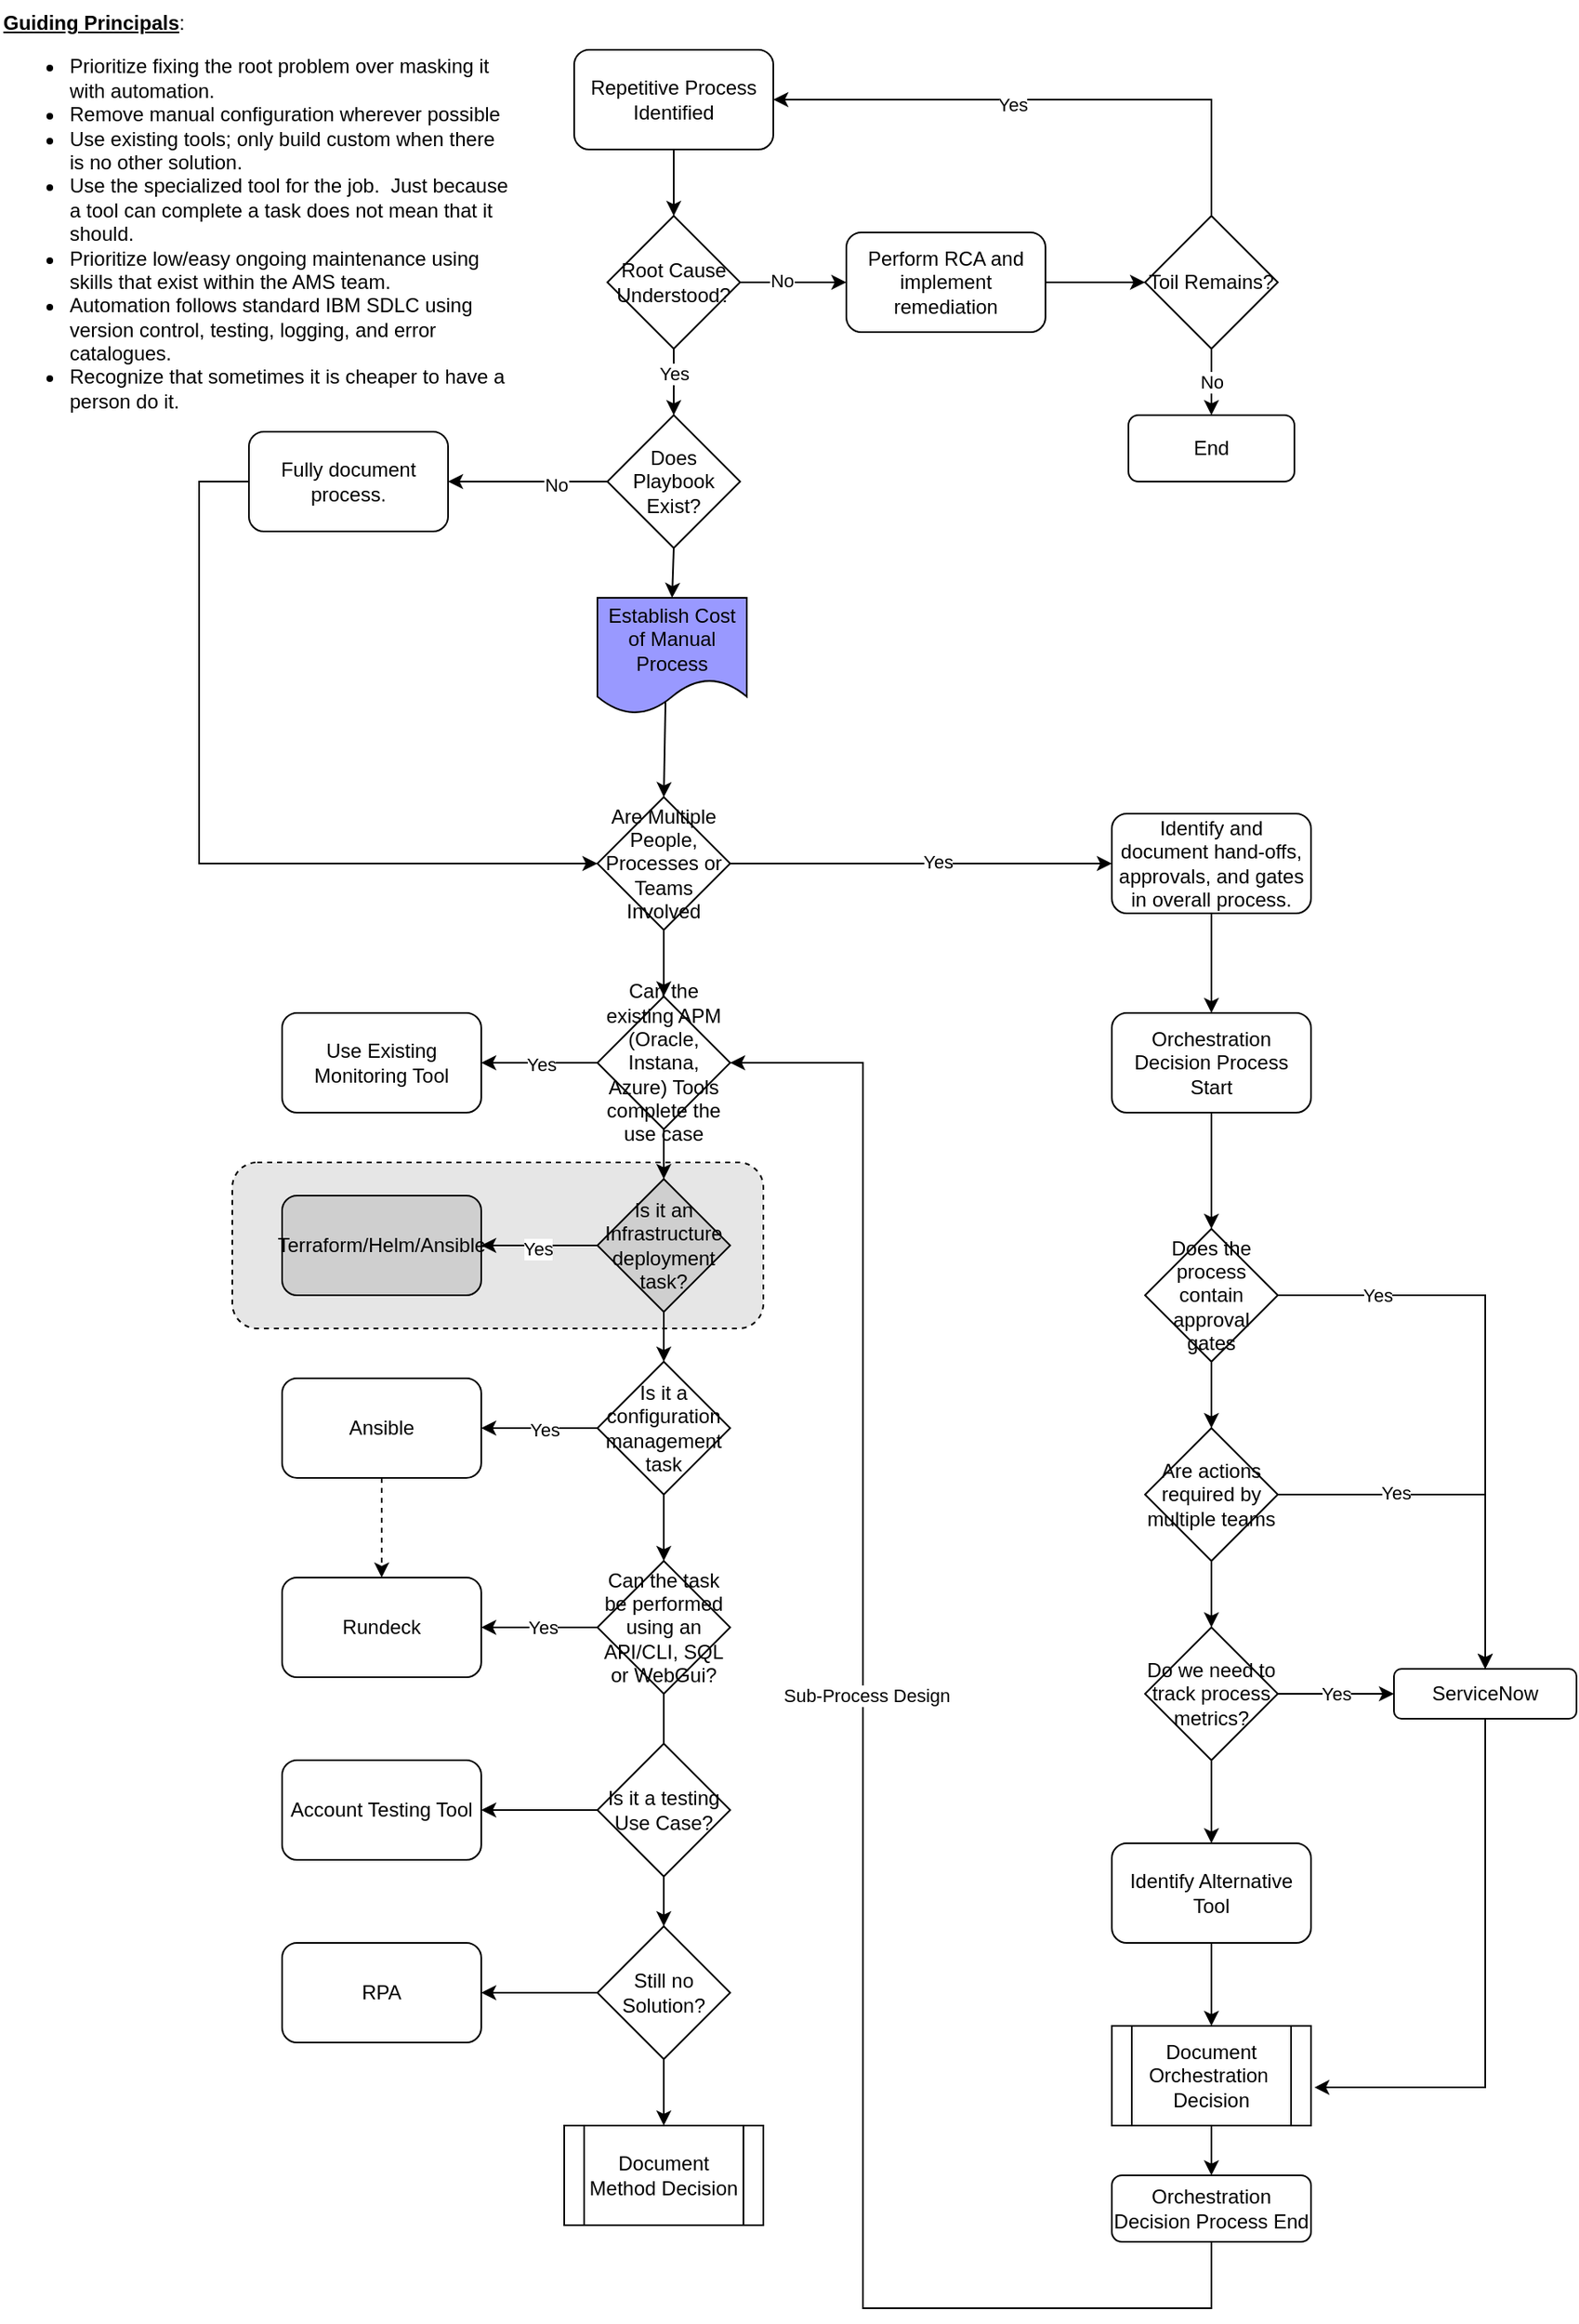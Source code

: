 <mxfile version="24.0.5" type="github">
  <diagram name="Page-1" id="RNW1sZLBK1VIWFWggggq">
    <mxGraphModel dx="1434" dy="683" grid="1" gridSize="10" guides="1" tooltips="1" connect="1" arrows="1" fold="1" page="1" pageScale="1" pageWidth="850" pageHeight="1100" math="0" shadow="0">
      <root>
        <mxCell id="0" />
        <mxCell id="1" parent="0" />
        <mxCell id="svAv-cvB3rqIrMd_7aEM-65" value="" style="rounded=1;whiteSpace=wrap;html=1;dashed=1;fillColor=#E6E6E6;" vertex="1" parent="1">
          <mxGeometry x="180" y="740" width="320" height="100" as="geometry" />
        </mxCell>
        <mxCell id="svAv-cvB3rqIrMd_7aEM-1" value="Repetitive Process Identified" style="rounded=1;whiteSpace=wrap;html=1;" vertex="1" parent="1">
          <mxGeometry x="386" y="70" width="120" height="60" as="geometry" />
        </mxCell>
        <mxCell id="svAv-cvB3rqIrMd_7aEM-2" value="Root Cause Understood?" style="rhombus;whiteSpace=wrap;html=1;" vertex="1" parent="1">
          <mxGeometry x="406" y="170" width="80" height="80" as="geometry" />
        </mxCell>
        <mxCell id="svAv-cvB3rqIrMd_7aEM-3" value="Perform RCA and implement remediation" style="rounded=1;whiteSpace=wrap;html=1;" vertex="1" parent="1">
          <mxGeometry x="550" y="180" width="120" height="60" as="geometry" />
        </mxCell>
        <mxCell id="svAv-cvB3rqIrMd_7aEM-4" value="Toil Remains?" style="rhombus;whiteSpace=wrap;html=1;" vertex="1" parent="1">
          <mxGeometry x="730" y="170" width="80" height="80" as="geometry" />
        </mxCell>
        <mxCell id="svAv-cvB3rqIrMd_7aEM-5" value="End" style="rounded=1;whiteSpace=wrap;html=1;" vertex="1" parent="1">
          <mxGeometry x="720" y="290" width="100" height="40" as="geometry" />
        </mxCell>
        <mxCell id="svAv-cvB3rqIrMd_7aEM-6" value="No" style="endArrow=classic;html=1;rounded=0;exitX=0.5;exitY=1;exitDx=0;exitDy=0;entryX=0.5;entryY=0;entryDx=0;entryDy=0;" edge="1" parent="1" source="svAv-cvB3rqIrMd_7aEM-4" target="svAv-cvB3rqIrMd_7aEM-5">
          <mxGeometry width="50" height="50" relative="1" as="geometry">
            <mxPoint x="830" y="530" as="sourcePoint" />
            <mxPoint x="880" y="480" as="targetPoint" />
          </mxGeometry>
        </mxCell>
        <mxCell id="svAv-cvB3rqIrMd_7aEM-7" value="" style="endArrow=classic;html=1;rounded=0;exitX=0.5;exitY=0;exitDx=0;exitDy=0;entryX=1;entryY=0.5;entryDx=0;entryDy=0;" edge="1" parent="1" source="svAv-cvB3rqIrMd_7aEM-4" target="svAv-cvB3rqIrMd_7aEM-1">
          <mxGeometry width="50" height="50" relative="1" as="geometry">
            <mxPoint x="800" y="110" as="sourcePoint" />
            <mxPoint x="850" y="60" as="targetPoint" />
            <Array as="points">
              <mxPoint x="770" y="100" />
            </Array>
          </mxGeometry>
        </mxCell>
        <mxCell id="svAv-cvB3rqIrMd_7aEM-8" value="Yes" style="edgeLabel;html=1;align=center;verticalAlign=middle;resizable=0;points=[];" vertex="1" connectable="0" parent="svAv-cvB3rqIrMd_7aEM-7">
          <mxGeometry x="0.141" y="3" relative="1" as="geometry">
            <mxPoint as="offset" />
          </mxGeometry>
        </mxCell>
        <mxCell id="svAv-cvB3rqIrMd_7aEM-9" value="" style="endArrow=classic;html=1;rounded=0;exitX=1;exitY=0.5;exitDx=0;exitDy=0;entryX=0;entryY=0.5;entryDx=0;entryDy=0;" edge="1" parent="1" source="svAv-cvB3rqIrMd_7aEM-2" target="svAv-cvB3rqIrMd_7aEM-3">
          <mxGeometry width="50" height="50" relative="1" as="geometry">
            <mxPoint x="560" y="390" as="sourcePoint" />
            <mxPoint x="610" y="340" as="targetPoint" />
          </mxGeometry>
        </mxCell>
        <mxCell id="svAv-cvB3rqIrMd_7aEM-10" value="No" style="edgeLabel;html=1;align=center;verticalAlign=middle;resizable=0;points=[];" vertex="1" connectable="0" parent="svAv-cvB3rqIrMd_7aEM-9">
          <mxGeometry x="-0.229" y="1" relative="1" as="geometry">
            <mxPoint as="offset" />
          </mxGeometry>
        </mxCell>
        <mxCell id="svAv-cvB3rqIrMd_7aEM-11" value="" style="endArrow=classic;html=1;rounded=0;exitX=1;exitY=0.5;exitDx=0;exitDy=0;" edge="1" parent="1" source="svAv-cvB3rqIrMd_7aEM-3" target="svAv-cvB3rqIrMd_7aEM-4">
          <mxGeometry width="50" height="50" relative="1" as="geometry">
            <mxPoint x="630" y="400" as="sourcePoint" />
            <mxPoint x="680" y="350" as="targetPoint" />
          </mxGeometry>
        </mxCell>
        <mxCell id="svAv-cvB3rqIrMd_7aEM-13" value="" style="endArrow=classic;html=1;rounded=0;exitX=0.5;exitY=1;exitDx=0;exitDy=0;" edge="1" parent="1" source="svAv-cvB3rqIrMd_7aEM-1" target="svAv-cvB3rqIrMd_7aEM-2">
          <mxGeometry width="50" height="50" relative="1" as="geometry">
            <mxPoint x="186" y="200" as="sourcePoint" />
            <mxPoint x="236" y="150" as="targetPoint" />
          </mxGeometry>
        </mxCell>
        <mxCell id="svAv-cvB3rqIrMd_7aEM-15" value="" style="endArrow=classic;html=1;rounded=0;exitX=0.5;exitY=1;exitDx=0;exitDy=0;entryX=0.5;entryY=0;entryDx=0;entryDy=0;" edge="1" parent="1" source="svAv-cvB3rqIrMd_7aEM-2" target="svAv-cvB3rqIrMd_7aEM-17">
          <mxGeometry width="50" height="50" relative="1" as="geometry">
            <mxPoint x="276" y="280" as="sourcePoint" />
            <mxPoint x="446" y="280" as="targetPoint" />
          </mxGeometry>
        </mxCell>
        <mxCell id="svAv-cvB3rqIrMd_7aEM-16" value="Yes" style="edgeLabel;html=1;align=center;verticalAlign=middle;resizable=0;points=[];" vertex="1" connectable="0" parent="svAv-cvB3rqIrMd_7aEM-15">
          <mxGeometry x="-0.28" relative="1" as="geometry">
            <mxPoint as="offset" />
          </mxGeometry>
        </mxCell>
        <mxCell id="svAv-cvB3rqIrMd_7aEM-17" value="Does Playbook Exist?" style="rhombus;whiteSpace=wrap;html=1;" vertex="1" parent="1">
          <mxGeometry x="406" y="290" width="80" height="80" as="geometry" />
        </mxCell>
        <mxCell id="svAv-cvB3rqIrMd_7aEM-18" value="Are Multiple People, Processes or Teams Involved" style="rhombus;whiteSpace=wrap;html=1;" vertex="1" parent="1">
          <mxGeometry x="400" y="520" width="80" height="80" as="geometry" />
        </mxCell>
        <mxCell id="svAv-cvB3rqIrMd_7aEM-19" value="Can the existing APM (Oracle, Instana, Azure) Tools complete the use case" style="rhombus;whiteSpace=wrap;html=1;" vertex="1" parent="1">
          <mxGeometry x="400" y="640" width="80" height="80" as="geometry" />
        </mxCell>
        <mxCell id="svAv-cvB3rqIrMd_7aEM-20" value="" style="endArrow=classic;html=1;rounded=0;exitX=0.456;exitY=0.886;exitDx=0;exitDy=0;entryX=0.5;entryY=0;entryDx=0;entryDy=0;exitPerimeter=0;" edge="1" parent="1" source="svAv-cvB3rqIrMd_7aEM-70" target="svAv-cvB3rqIrMd_7aEM-18">
          <mxGeometry width="50" height="50" relative="1" as="geometry">
            <mxPoint x="440" y="480" as="sourcePoint" />
            <mxPoint x="610" y="560" as="targetPoint" />
          </mxGeometry>
        </mxCell>
        <mxCell id="svAv-cvB3rqIrMd_7aEM-22" value="Fully document process." style="rounded=1;whiteSpace=wrap;html=1;" vertex="1" parent="1">
          <mxGeometry x="190" y="300" width="120" height="60" as="geometry" />
        </mxCell>
        <mxCell id="svAv-cvB3rqIrMd_7aEM-23" value="" style="endArrow=classic;html=1;rounded=0;exitX=0;exitY=0.5;exitDx=0;exitDy=0;" edge="1" parent="1" source="svAv-cvB3rqIrMd_7aEM-17" target="svAv-cvB3rqIrMd_7aEM-22">
          <mxGeometry width="50" height="50" relative="1" as="geometry">
            <mxPoint x="220" y="480" as="sourcePoint" />
            <mxPoint x="270" y="430" as="targetPoint" />
          </mxGeometry>
        </mxCell>
        <mxCell id="svAv-cvB3rqIrMd_7aEM-25" value="No" style="edgeLabel;html=1;align=center;verticalAlign=middle;resizable=0;points=[];" vertex="1" connectable="0" parent="svAv-cvB3rqIrMd_7aEM-23">
          <mxGeometry x="-0.356" y="2" relative="1" as="geometry">
            <mxPoint as="offset" />
          </mxGeometry>
        </mxCell>
        <mxCell id="svAv-cvB3rqIrMd_7aEM-24" value="" style="endArrow=classic;html=1;rounded=0;entryX=0;entryY=0.5;entryDx=0;entryDy=0;exitX=0;exitY=0.5;exitDx=0;exitDy=0;" edge="1" parent="1" source="svAv-cvB3rqIrMd_7aEM-22" target="svAv-cvB3rqIrMd_7aEM-18">
          <mxGeometry width="50" height="50" relative="1" as="geometry">
            <mxPoint x="120" y="220" as="sourcePoint" />
            <mxPoint x="170" y="170" as="targetPoint" />
            <Array as="points">
              <mxPoint x="160" y="330" />
              <mxPoint x="160" y="560" />
            </Array>
          </mxGeometry>
        </mxCell>
        <mxCell id="svAv-cvB3rqIrMd_7aEM-26" value="Identify and document hand-offs, approvals, and gates in overall process." style="rounded=1;whiteSpace=wrap;html=1;" vertex="1" parent="1">
          <mxGeometry x="710" y="530" width="120" height="60" as="geometry" />
        </mxCell>
        <mxCell id="svAv-cvB3rqIrMd_7aEM-28" value="Orchestration Decision Process&lt;div&gt;Start&lt;/div&gt;" style="rounded=1;whiteSpace=wrap;html=1;" vertex="1" parent="1">
          <mxGeometry x="710" y="650" width="120" height="60" as="geometry" />
        </mxCell>
        <mxCell id="svAv-cvB3rqIrMd_7aEM-29" value="Document Orchestration&amp;nbsp; Decision" style="shape=process;whiteSpace=wrap;html=1;backgroundOutline=1;" vertex="1" parent="1">
          <mxGeometry x="710" y="1260" width="120" height="60" as="geometry" />
        </mxCell>
        <mxCell id="svAv-cvB3rqIrMd_7aEM-30" value="ServiceNow" style="rounded=1;whiteSpace=wrap;html=1;" vertex="1" parent="1">
          <mxGeometry x="880" y="1045" width="110" height="30" as="geometry" />
        </mxCell>
        <mxCell id="svAv-cvB3rqIrMd_7aEM-31" value="Does the process contain approval gates" style="rhombus;whiteSpace=wrap;html=1;" vertex="1" parent="1">
          <mxGeometry x="730" y="780" width="80" height="80" as="geometry" />
        </mxCell>
        <mxCell id="svAv-cvB3rqIrMd_7aEM-32" value="" style="endArrow=classic;html=1;rounded=0;entryX=0.5;entryY=0;entryDx=0;entryDy=0;" edge="1" parent="1" source="svAv-cvB3rqIrMd_7aEM-31" target="svAv-cvB3rqIrMd_7aEM-30">
          <mxGeometry width="50" height="50" relative="1" as="geometry">
            <mxPoint x="550" y="950" as="sourcePoint" />
            <mxPoint x="860" y="840" as="targetPoint" />
            <Array as="points">
              <mxPoint x="935" y="820" />
            </Array>
          </mxGeometry>
        </mxCell>
        <mxCell id="svAv-cvB3rqIrMd_7aEM-33" value="Yes" style="edgeLabel;html=1;align=center;verticalAlign=middle;resizable=0;points=[];" vertex="1" connectable="0" parent="svAv-cvB3rqIrMd_7aEM-32">
          <mxGeometry x="-0.2" y="-1" relative="1" as="geometry">
            <mxPoint x="-64" y="-15" as="offset" />
          </mxGeometry>
        </mxCell>
        <mxCell id="svAv-cvB3rqIrMd_7aEM-34" value="Are actions required by multiple teams" style="rhombus;whiteSpace=wrap;html=1;" vertex="1" parent="1">
          <mxGeometry x="730" y="900" width="80" height="80" as="geometry" />
        </mxCell>
        <mxCell id="svAv-cvB3rqIrMd_7aEM-35" value="Do we need to track process metrics?" style="rhombus;whiteSpace=wrap;html=1;" vertex="1" parent="1">
          <mxGeometry x="730" y="1020" width="80" height="80" as="geometry" />
        </mxCell>
        <mxCell id="svAv-cvB3rqIrMd_7aEM-36" style="edgeStyle=orthogonalEdgeStyle;rounded=0;orthogonalLoop=1;jettySize=auto;html=1;exitX=0.5;exitY=1;exitDx=0;exitDy=0;" edge="1" parent="1" source="svAv-cvB3rqIrMd_7aEM-30" target="svAv-cvB3rqIrMd_7aEM-30">
          <mxGeometry relative="1" as="geometry" />
        </mxCell>
        <mxCell id="svAv-cvB3rqIrMd_7aEM-37" value="" style="endArrow=classic;html=1;rounded=0;entryX=0.5;entryY=0;entryDx=0;entryDy=0;exitX=1;exitY=0.5;exitDx=0;exitDy=0;" edge="1" parent="1" source="svAv-cvB3rqIrMd_7aEM-34" target="svAv-cvB3rqIrMd_7aEM-30">
          <mxGeometry width="50" height="50" relative="1" as="geometry">
            <mxPoint x="500" y="1030" as="sourcePoint" />
            <mxPoint x="550" y="980" as="targetPoint" />
            <Array as="points">
              <mxPoint x="935" y="940" />
            </Array>
          </mxGeometry>
        </mxCell>
        <mxCell id="svAv-cvB3rqIrMd_7aEM-39" value="Yes" style="edgeLabel;html=1;align=center;verticalAlign=middle;resizable=0;points=[];" vertex="1" connectable="0" parent="svAv-cvB3rqIrMd_7aEM-37">
          <mxGeometry x="-0.383" y="1" relative="1" as="geometry">
            <mxPoint as="offset" />
          </mxGeometry>
        </mxCell>
        <mxCell id="svAv-cvB3rqIrMd_7aEM-38" value="Yes" style="endArrow=classic;html=1;rounded=0;exitX=1;exitY=0.5;exitDx=0;exitDy=0;entryX=0;entryY=0.5;entryDx=0;entryDy=0;" edge="1" parent="1" source="svAv-cvB3rqIrMd_7aEM-35" target="svAv-cvB3rqIrMd_7aEM-30">
          <mxGeometry width="50" height="50" relative="1" as="geometry">
            <mxPoint x="850" y="1080" as="sourcePoint" />
            <mxPoint x="890" y="1060" as="targetPoint" />
          </mxGeometry>
        </mxCell>
        <mxCell id="svAv-cvB3rqIrMd_7aEM-40" value="Identify Alternative Tool" style="rounded=1;whiteSpace=wrap;html=1;" vertex="1" parent="1">
          <mxGeometry x="710" y="1150" width="120" height="60" as="geometry" />
        </mxCell>
        <mxCell id="svAv-cvB3rqIrMd_7aEM-41" value="" style="endArrow=classic;html=1;rounded=0;exitX=0.5;exitY=1;exitDx=0;exitDy=0;" edge="1" parent="1" source="svAv-cvB3rqIrMd_7aEM-40" target="svAv-cvB3rqIrMd_7aEM-29">
          <mxGeometry width="50" height="50" relative="1" as="geometry">
            <mxPoint x="900" y="1240" as="sourcePoint" />
            <mxPoint x="950" y="1190" as="targetPoint" />
          </mxGeometry>
        </mxCell>
        <mxCell id="svAv-cvB3rqIrMd_7aEM-42" value="" style="endArrow=classic;html=1;rounded=0;exitX=0.5;exitY=1;exitDx=0;exitDy=0;" edge="1" parent="1" source="svAv-cvB3rqIrMd_7aEM-35" target="svAv-cvB3rqIrMd_7aEM-40">
          <mxGeometry width="50" height="50" relative="1" as="geometry">
            <mxPoint x="1010" y="1170" as="sourcePoint" />
            <mxPoint x="1060" y="1120" as="targetPoint" />
          </mxGeometry>
        </mxCell>
        <mxCell id="svAv-cvB3rqIrMd_7aEM-43" value="" style="endArrow=classic;html=1;rounded=0;exitX=0.5;exitY=1;exitDx=0;exitDy=0;entryX=0.5;entryY=0;entryDx=0;entryDy=0;" edge="1" parent="1" source="svAv-cvB3rqIrMd_7aEM-34" target="svAv-cvB3rqIrMd_7aEM-35">
          <mxGeometry width="50" height="50" relative="1" as="geometry">
            <mxPoint x="800" y="1010" as="sourcePoint" />
            <mxPoint x="850" y="960" as="targetPoint" />
          </mxGeometry>
        </mxCell>
        <mxCell id="svAv-cvB3rqIrMd_7aEM-44" value="" style="endArrow=classic;html=1;rounded=0;exitX=0.5;exitY=1;exitDx=0;exitDy=0;entryX=0.5;entryY=0;entryDx=0;entryDy=0;" edge="1" parent="1" source="svAv-cvB3rqIrMd_7aEM-31" target="svAv-cvB3rqIrMd_7aEM-34">
          <mxGeometry width="50" height="50" relative="1" as="geometry">
            <mxPoint x="810" y="900" as="sourcePoint" />
            <mxPoint x="860" y="850" as="targetPoint" />
          </mxGeometry>
        </mxCell>
        <mxCell id="svAv-cvB3rqIrMd_7aEM-45" value="" style="endArrow=classic;html=1;rounded=0;entryX=0.5;entryY=0;entryDx=0;entryDy=0;exitX=0.5;exitY=1;exitDx=0;exitDy=0;" edge="1" parent="1" source="svAv-cvB3rqIrMd_7aEM-28" target="svAv-cvB3rqIrMd_7aEM-31">
          <mxGeometry width="50" height="50" relative="1" as="geometry">
            <mxPoint x="960" y="920" as="sourcePoint" />
            <mxPoint x="1010" y="870" as="targetPoint" />
          </mxGeometry>
        </mxCell>
        <mxCell id="svAv-cvB3rqIrMd_7aEM-47" value="" style="endArrow=classic;html=1;rounded=0;exitX=1;exitY=0.5;exitDx=0;exitDy=0;entryX=0;entryY=0.5;entryDx=0;entryDy=0;" edge="1" parent="1" source="svAv-cvB3rqIrMd_7aEM-18" target="svAv-cvB3rqIrMd_7aEM-26">
          <mxGeometry width="50" height="50" relative="1" as="geometry">
            <mxPoint x="460" y="860" as="sourcePoint" />
            <mxPoint x="510" y="660" as="targetPoint" />
          </mxGeometry>
        </mxCell>
        <mxCell id="svAv-cvB3rqIrMd_7aEM-48" value="Yes" style="edgeLabel;html=1;align=center;verticalAlign=middle;resizable=0;points=[];" vertex="1" connectable="0" parent="svAv-cvB3rqIrMd_7aEM-47">
          <mxGeometry x="0.086" y="1" relative="1" as="geometry">
            <mxPoint as="offset" />
          </mxGeometry>
        </mxCell>
        <mxCell id="svAv-cvB3rqIrMd_7aEM-49" value="" style="endArrow=classic;html=1;rounded=0;exitX=0.5;exitY=1;exitDx=0;exitDy=0;entryX=0.5;entryY=0;entryDx=0;entryDy=0;" edge="1" parent="1" source="svAv-cvB3rqIrMd_7aEM-26" target="svAv-cvB3rqIrMd_7aEM-28">
          <mxGeometry width="50" height="50" relative="1" as="geometry">
            <mxPoint x="760" y="570" as="sourcePoint" />
            <mxPoint x="610" y="640" as="targetPoint" />
          </mxGeometry>
        </mxCell>
        <mxCell id="svAv-cvB3rqIrMd_7aEM-50" value="" style="endArrow=classic;html=1;rounded=0;exitX=0.5;exitY=1;exitDx=0;exitDy=0;entryX=1.017;entryY=0.617;entryDx=0;entryDy=0;entryPerimeter=0;" edge="1" parent="1" source="svAv-cvB3rqIrMd_7aEM-30" target="svAv-cvB3rqIrMd_7aEM-29">
          <mxGeometry width="50" height="50" relative="1" as="geometry">
            <mxPoint x="1260" y="1200" as="sourcePoint" />
            <mxPoint x="1310" y="1150" as="targetPoint" />
            <Array as="points">
              <mxPoint x="935" y="1297" />
            </Array>
          </mxGeometry>
        </mxCell>
        <mxCell id="svAv-cvB3rqIrMd_7aEM-51" value="Orchestration Decision Process End" style="rounded=1;whiteSpace=wrap;html=1;" vertex="1" parent="1">
          <mxGeometry x="710" y="1350" width="120" height="40" as="geometry" />
        </mxCell>
        <mxCell id="svAv-cvB3rqIrMd_7aEM-52" value="" style="endArrow=classic;html=1;rounded=0;exitX=0.5;exitY=1;exitDx=0;exitDy=0;entryX=0.5;entryY=0;entryDx=0;entryDy=0;" edge="1" parent="1" source="svAv-cvB3rqIrMd_7aEM-29" target="svAv-cvB3rqIrMd_7aEM-51">
          <mxGeometry width="50" height="50" relative="1" as="geometry">
            <mxPoint x="380" y="1300" as="sourcePoint" />
            <mxPoint x="430" y="1250" as="targetPoint" />
          </mxGeometry>
        </mxCell>
        <mxCell id="svAv-cvB3rqIrMd_7aEM-53" value="" style="endArrow=classic;html=1;rounded=0;exitX=0.5;exitY=1;exitDx=0;exitDy=0;entryX=1;entryY=0.5;entryDx=0;entryDy=0;" edge="1" parent="1" source="svAv-cvB3rqIrMd_7aEM-51" target="svAv-cvB3rqIrMd_7aEM-19">
          <mxGeometry width="50" height="50" relative="1" as="geometry">
            <mxPoint x="540" y="1380" as="sourcePoint" />
            <mxPoint x="530" y="860" as="targetPoint" />
            <Array as="points">
              <mxPoint x="770" y="1430" />
              <mxPoint x="560" y="1430" />
              <mxPoint x="560" y="680" />
            </Array>
          </mxGeometry>
        </mxCell>
        <mxCell id="svAv-cvB3rqIrMd_7aEM-54" value="Sub-Process Design" style="edgeLabel;html=1;align=center;verticalAlign=middle;resizable=0;points=[];" vertex="1" connectable="0" parent="svAv-cvB3rqIrMd_7aEM-53">
          <mxGeometry x="0.146" y="-2" relative="1" as="geometry">
            <mxPoint as="offset" />
          </mxGeometry>
        </mxCell>
        <mxCell id="svAv-cvB3rqIrMd_7aEM-55" value="" style="endArrow=classic;html=1;rounded=0;exitX=0.5;exitY=1;exitDx=0;exitDy=0;entryX=0.5;entryY=0;entryDx=0;entryDy=0;" edge="1" parent="1" source="svAv-cvB3rqIrMd_7aEM-18" target="svAv-cvB3rqIrMd_7aEM-19">
          <mxGeometry width="50" height="50" relative="1" as="geometry">
            <mxPoint x="510" y="620" as="sourcePoint" />
            <mxPoint x="560" y="570" as="targetPoint" />
          </mxGeometry>
        </mxCell>
        <mxCell id="svAv-cvB3rqIrMd_7aEM-57" value="Use Existing Monitoring Tool" style="rounded=1;whiteSpace=wrap;html=1;" vertex="1" parent="1">
          <mxGeometry x="210" y="650" width="120" height="60" as="geometry" />
        </mxCell>
        <mxCell id="svAv-cvB3rqIrMd_7aEM-58" value="" style="endArrow=classic;html=1;rounded=0;entryX=1;entryY=0.5;entryDx=0;entryDy=0;exitX=0;exitY=0.5;exitDx=0;exitDy=0;" edge="1" parent="1" source="svAv-cvB3rqIrMd_7aEM-19" target="svAv-cvB3rqIrMd_7aEM-57">
          <mxGeometry width="50" height="50" relative="1" as="geometry">
            <mxPoint x="220" y="830" as="sourcePoint" />
            <mxPoint x="270" y="780" as="targetPoint" />
          </mxGeometry>
        </mxCell>
        <mxCell id="svAv-cvB3rqIrMd_7aEM-74" value="Yes" style="edgeLabel;html=1;align=center;verticalAlign=middle;resizable=0;points=[];" vertex="1" connectable="0" parent="svAv-cvB3rqIrMd_7aEM-58">
          <mxGeometry x="-0.029" y="1" relative="1" as="geometry">
            <mxPoint as="offset" />
          </mxGeometry>
        </mxCell>
        <mxCell id="svAv-cvB3rqIrMd_7aEM-59" value="&lt;u&gt;&lt;b&gt;Guiding Principals&lt;/b&gt;&lt;/u&gt;:&lt;div&gt;&lt;ul&gt;&lt;li&gt;Prioritize fixing the root problem over masking it with automation.&lt;/li&gt;&lt;li&gt;Remove manual configuration wherever possible&lt;/li&gt;&lt;li&gt;Use existing tools; only build custom when there is no other solution.&lt;/li&gt;&lt;li&gt;Use the specialized tool for the job.&amp;nbsp; Just because a tool can complete a task does not mean that it should.&lt;/li&gt;&lt;li&gt;Prioritize low/easy ongoing maintenance using skills that exist within the AMS team.&lt;/li&gt;&lt;li&gt;Automation follows standard IBM SDLC using version control, testing, logging, and error catalogues.&lt;/li&gt;&lt;li&gt;Recognize that sometimes it is cheaper to have a person do it.&lt;/li&gt;&lt;/ul&gt;&lt;div&gt;&lt;br&gt;&lt;/div&gt;&lt;/div&gt;" style="text;html=1;align=left;verticalAlign=top;whiteSpace=wrap;rounded=0;" vertex="1" parent="1">
          <mxGeometry x="40" y="40" width="310" height="230" as="geometry" />
        </mxCell>
        <mxCell id="svAv-cvB3rqIrMd_7aEM-60" value="Can the task be performed using an API/CLI, SQL or WebGui?" style="rhombus;whiteSpace=wrap;html=1;" vertex="1" parent="1">
          <mxGeometry x="400" y="980" width="80" height="80" as="geometry" />
        </mxCell>
        <mxCell id="svAv-cvB3rqIrMd_7aEM-61" value="Ansible" style="rounded=1;whiteSpace=wrap;html=1;" vertex="1" parent="1">
          <mxGeometry x="210" y="870" width="120" height="60" as="geometry" />
        </mxCell>
        <mxCell id="svAv-cvB3rqIrMd_7aEM-62" value="Is it a configuration management task" style="rhombus;whiteSpace=wrap;html=1;" vertex="1" parent="1">
          <mxGeometry x="400" y="860" width="80" height="80" as="geometry" />
        </mxCell>
        <mxCell id="svAv-cvB3rqIrMd_7aEM-63" value="Is it an Infrastructure deployment task?" style="rhombus;whiteSpace=wrap;html=1;fillColor=#CFCFCF;" vertex="1" parent="1">
          <mxGeometry x="400" y="750" width="80" height="80" as="geometry" />
        </mxCell>
        <mxCell id="svAv-cvB3rqIrMd_7aEM-64" value="Terraform/Helm/Ansible" style="rounded=1;whiteSpace=wrap;html=1;fillColor=#CFCFCF;" vertex="1" parent="1">
          <mxGeometry x="210" y="760" width="120" height="60" as="geometry" />
        </mxCell>
        <mxCell id="svAv-cvB3rqIrMd_7aEM-66" value="Rundeck" style="rounded=1;whiteSpace=wrap;html=1;" vertex="1" parent="1">
          <mxGeometry x="210" y="990" width="120" height="60" as="geometry" />
        </mxCell>
        <mxCell id="svAv-cvB3rqIrMd_7aEM-67" value="" style="endArrow=classic;html=1;rounded=0;exitX=0.5;exitY=1;exitDx=0;exitDy=0;entryX=0.5;entryY=0;entryDx=0;entryDy=0;dashed=1;" edge="1" parent="1" source="svAv-cvB3rqIrMd_7aEM-61" target="svAv-cvB3rqIrMd_7aEM-66">
          <mxGeometry width="50" height="50" relative="1" as="geometry">
            <mxPoint x="100" y="970" as="sourcePoint" />
            <mxPoint x="150" y="920" as="targetPoint" />
          </mxGeometry>
        </mxCell>
        <mxCell id="svAv-cvB3rqIrMd_7aEM-68" value="Still no Solution?" style="rhombus;whiteSpace=wrap;html=1;" vertex="1" parent="1">
          <mxGeometry x="400" y="1200" width="80" height="80" as="geometry" />
        </mxCell>
        <mxCell id="svAv-cvB3rqIrMd_7aEM-69" value="RPA" style="rounded=1;whiteSpace=wrap;html=1;" vertex="1" parent="1">
          <mxGeometry x="210" y="1210" width="120" height="60" as="geometry" />
        </mxCell>
        <mxCell id="svAv-cvB3rqIrMd_7aEM-70" value="Establish Cost of Manual Process" style="shape=document;whiteSpace=wrap;html=1;boundedLbl=1;fillColor=#9999FF;" vertex="1" parent="1">
          <mxGeometry x="400" y="400" width="90" height="70" as="geometry" />
        </mxCell>
        <mxCell id="svAv-cvB3rqIrMd_7aEM-72" value="" style="endArrow=classic;html=1;rounded=0;exitX=0.5;exitY=1;exitDx=0;exitDy=0;entryX=0.5;entryY=0;entryDx=0;entryDy=0;" edge="1" parent="1" source="svAv-cvB3rqIrMd_7aEM-17" target="svAv-cvB3rqIrMd_7aEM-70">
          <mxGeometry width="50" height="50" relative="1" as="geometry">
            <mxPoint x="570" y="430" as="sourcePoint" />
            <mxPoint x="620" y="380" as="targetPoint" />
          </mxGeometry>
        </mxCell>
        <mxCell id="svAv-cvB3rqIrMd_7aEM-73" value="" style="endArrow=classic;html=1;rounded=0;exitX=0.5;exitY=1;exitDx=0;exitDy=0;entryX=0.5;entryY=0;entryDx=0;entryDy=0;" edge="1" parent="1" source="svAv-cvB3rqIrMd_7aEM-19" target="svAv-cvB3rqIrMd_7aEM-63">
          <mxGeometry width="50" height="50" relative="1" as="geometry">
            <mxPoint x="620" y="790" as="sourcePoint" />
            <mxPoint x="670" y="740" as="targetPoint" />
          </mxGeometry>
        </mxCell>
        <mxCell id="svAv-cvB3rqIrMd_7aEM-75" value="" style="endArrow=classic;html=1;rounded=0;exitX=0;exitY=0.5;exitDx=0;exitDy=0;entryX=1;entryY=0.5;entryDx=0;entryDy=0;" edge="1" parent="1" source="svAv-cvB3rqIrMd_7aEM-63" target="svAv-cvB3rqIrMd_7aEM-64">
          <mxGeometry width="50" height="50" relative="1" as="geometry">
            <mxPoint x="70" y="940" as="sourcePoint" />
            <mxPoint x="120" y="890" as="targetPoint" />
          </mxGeometry>
        </mxCell>
        <mxCell id="svAv-cvB3rqIrMd_7aEM-76" value="Yes" style="edgeLabel;html=1;align=center;verticalAlign=middle;resizable=0;points=[];" vertex="1" connectable="0" parent="svAv-cvB3rqIrMd_7aEM-75">
          <mxGeometry x="0.029" y="2" relative="1" as="geometry">
            <mxPoint as="offset" />
          </mxGeometry>
        </mxCell>
        <mxCell id="svAv-cvB3rqIrMd_7aEM-77" value="" style="endArrow=classic;html=1;rounded=0;exitX=0.5;exitY=1;exitDx=0;exitDy=0;entryX=0.5;entryY=0;entryDx=0;entryDy=0;" edge="1" parent="1" source="svAv-cvB3rqIrMd_7aEM-63" target="svAv-cvB3rqIrMd_7aEM-62">
          <mxGeometry width="50" height="50" relative="1" as="geometry">
            <mxPoint x="630" y="880" as="sourcePoint" />
            <mxPoint x="680" y="830" as="targetPoint" />
          </mxGeometry>
        </mxCell>
        <mxCell id="svAv-cvB3rqIrMd_7aEM-78" value="" style="endArrow=classic;html=1;rounded=0;" edge="1" parent="1" source="svAv-cvB3rqIrMd_7aEM-62">
          <mxGeometry width="50" height="50" relative="1" as="geometry">
            <mxPoint x="60" y="960" as="sourcePoint" />
            <mxPoint x="330" y="900" as="targetPoint" />
          </mxGeometry>
        </mxCell>
        <mxCell id="svAv-cvB3rqIrMd_7aEM-79" value="Yes" style="edgeLabel;html=1;align=center;verticalAlign=middle;resizable=0;points=[];" vertex="1" connectable="0" parent="svAv-cvB3rqIrMd_7aEM-78">
          <mxGeometry x="-0.086" y="1" relative="1" as="geometry">
            <mxPoint as="offset" />
          </mxGeometry>
        </mxCell>
        <mxCell id="svAv-cvB3rqIrMd_7aEM-80" value="" style="endArrow=classic;html=1;rounded=0;exitX=0.5;exitY=1;exitDx=0;exitDy=0;entryX=0.5;entryY=0;entryDx=0;entryDy=0;" edge="1" parent="1" source="svAv-cvB3rqIrMd_7aEM-62" target="svAv-cvB3rqIrMd_7aEM-60">
          <mxGeometry width="50" height="50" relative="1" as="geometry">
            <mxPoint x="620" y="930" as="sourcePoint" />
            <mxPoint x="670" y="880" as="targetPoint" />
          </mxGeometry>
        </mxCell>
        <mxCell id="svAv-cvB3rqIrMd_7aEM-81" value="" style="endArrow=classic;html=1;rounded=0;exitX=0;exitY=0.5;exitDx=0;exitDy=0;entryX=1;entryY=0.5;entryDx=0;entryDy=0;" edge="1" parent="1" source="svAv-cvB3rqIrMd_7aEM-60" target="svAv-cvB3rqIrMd_7aEM-66">
          <mxGeometry width="50" height="50" relative="1" as="geometry">
            <mxPoint x="70" y="1020" as="sourcePoint" />
            <mxPoint x="120" y="970" as="targetPoint" />
          </mxGeometry>
        </mxCell>
        <mxCell id="svAv-cvB3rqIrMd_7aEM-82" value="Yes" style="edgeLabel;html=1;align=center;verticalAlign=middle;resizable=0;points=[];" vertex="1" connectable="0" parent="svAv-cvB3rqIrMd_7aEM-81">
          <mxGeometry x="-0.057" relative="1" as="geometry">
            <mxPoint as="offset" />
          </mxGeometry>
        </mxCell>
        <mxCell id="svAv-cvB3rqIrMd_7aEM-83" value="" style="endArrow=classic;html=1;rounded=0;exitX=0.5;exitY=1;exitDx=0;exitDy=0;" edge="1" parent="1" source="svAv-cvB3rqIrMd_7aEM-60" target="svAv-cvB3rqIrMd_7aEM-68">
          <mxGeometry width="50" height="50" relative="1" as="geometry">
            <mxPoint x="320" y="1310" as="sourcePoint" />
            <mxPoint x="370" y="1260" as="targetPoint" />
          </mxGeometry>
        </mxCell>
        <mxCell id="svAv-cvB3rqIrMd_7aEM-84" value="" style="endArrow=classic;html=1;rounded=0;exitX=0;exitY=0.5;exitDx=0;exitDy=0;entryX=1;entryY=0.5;entryDx=0;entryDy=0;" edge="1" parent="1" source="svAv-cvB3rqIrMd_7aEM-68" target="svAv-cvB3rqIrMd_7aEM-69">
          <mxGeometry width="50" height="50" relative="1" as="geometry">
            <mxPoint x="120" y="1370" as="sourcePoint" />
            <mxPoint x="170" y="1320" as="targetPoint" />
          </mxGeometry>
        </mxCell>
        <mxCell id="svAv-cvB3rqIrMd_7aEM-85" value="Is it a testing Use Case?" style="rhombus;whiteSpace=wrap;html=1;" vertex="1" parent="1">
          <mxGeometry x="400" y="1090" width="80" height="80" as="geometry" />
        </mxCell>
        <mxCell id="svAv-cvB3rqIrMd_7aEM-86" value="Account Testing Tool" style="rounded=1;whiteSpace=wrap;html=1;" vertex="1" parent="1">
          <mxGeometry x="210" y="1100" width="120" height="60" as="geometry" />
        </mxCell>
        <mxCell id="svAv-cvB3rqIrMd_7aEM-87" value="" style="endArrow=classic;html=1;rounded=0;exitX=0;exitY=0.5;exitDx=0;exitDy=0;" edge="1" parent="1" source="svAv-cvB3rqIrMd_7aEM-85" target="svAv-cvB3rqIrMd_7aEM-86">
          <mxGeometry width="50" height="50" relative="1" as="geometry">
            <mxPoint x="70" y="1090" as="sourcePoint" />
            <mxPoint x="120" y="1040" as="targetPoint" />
          </mxGeometry>
        </mxCell>
        <mxCell id="svAv-cvB3rqIrMd_7aEM-88" value="Document Method Decision" style="shape=process;whiteSpace=wrap;html=1;backgroundOutline=1;" vertex="1" parent="1">
          <mxGeometry x="380" y="1320" width="120" height="60" as="geometry" />
        </mxCell>
        <mxCell id="svAv-cvB3rqIrMd_7aEM-89" value="" style="endArrow=classic;html=1;rounded=0;exitX=0.5;exitY=1;exitDx=0;exitDy=0;entryX=0.5;entryY=0;entryDx=0;entryDy=0;" edge="1" parent="1" source="svAv-cvB3rqIrMd_7aEM-68" target="svAv-cvB3rqIrMd_7aEM-88">
          <mxGeometry width="50" height="50" relative="1" as="geometry">
            <mxPoint x="140" y="1360" as="sourcePoint" />
            <mxPoint x="190" y="1310" as="targetPoint" />
          </mxGeometry>
        </mxCell>
      </root>
    </mxGraphModel>
  </diagram>
</mxfile>
